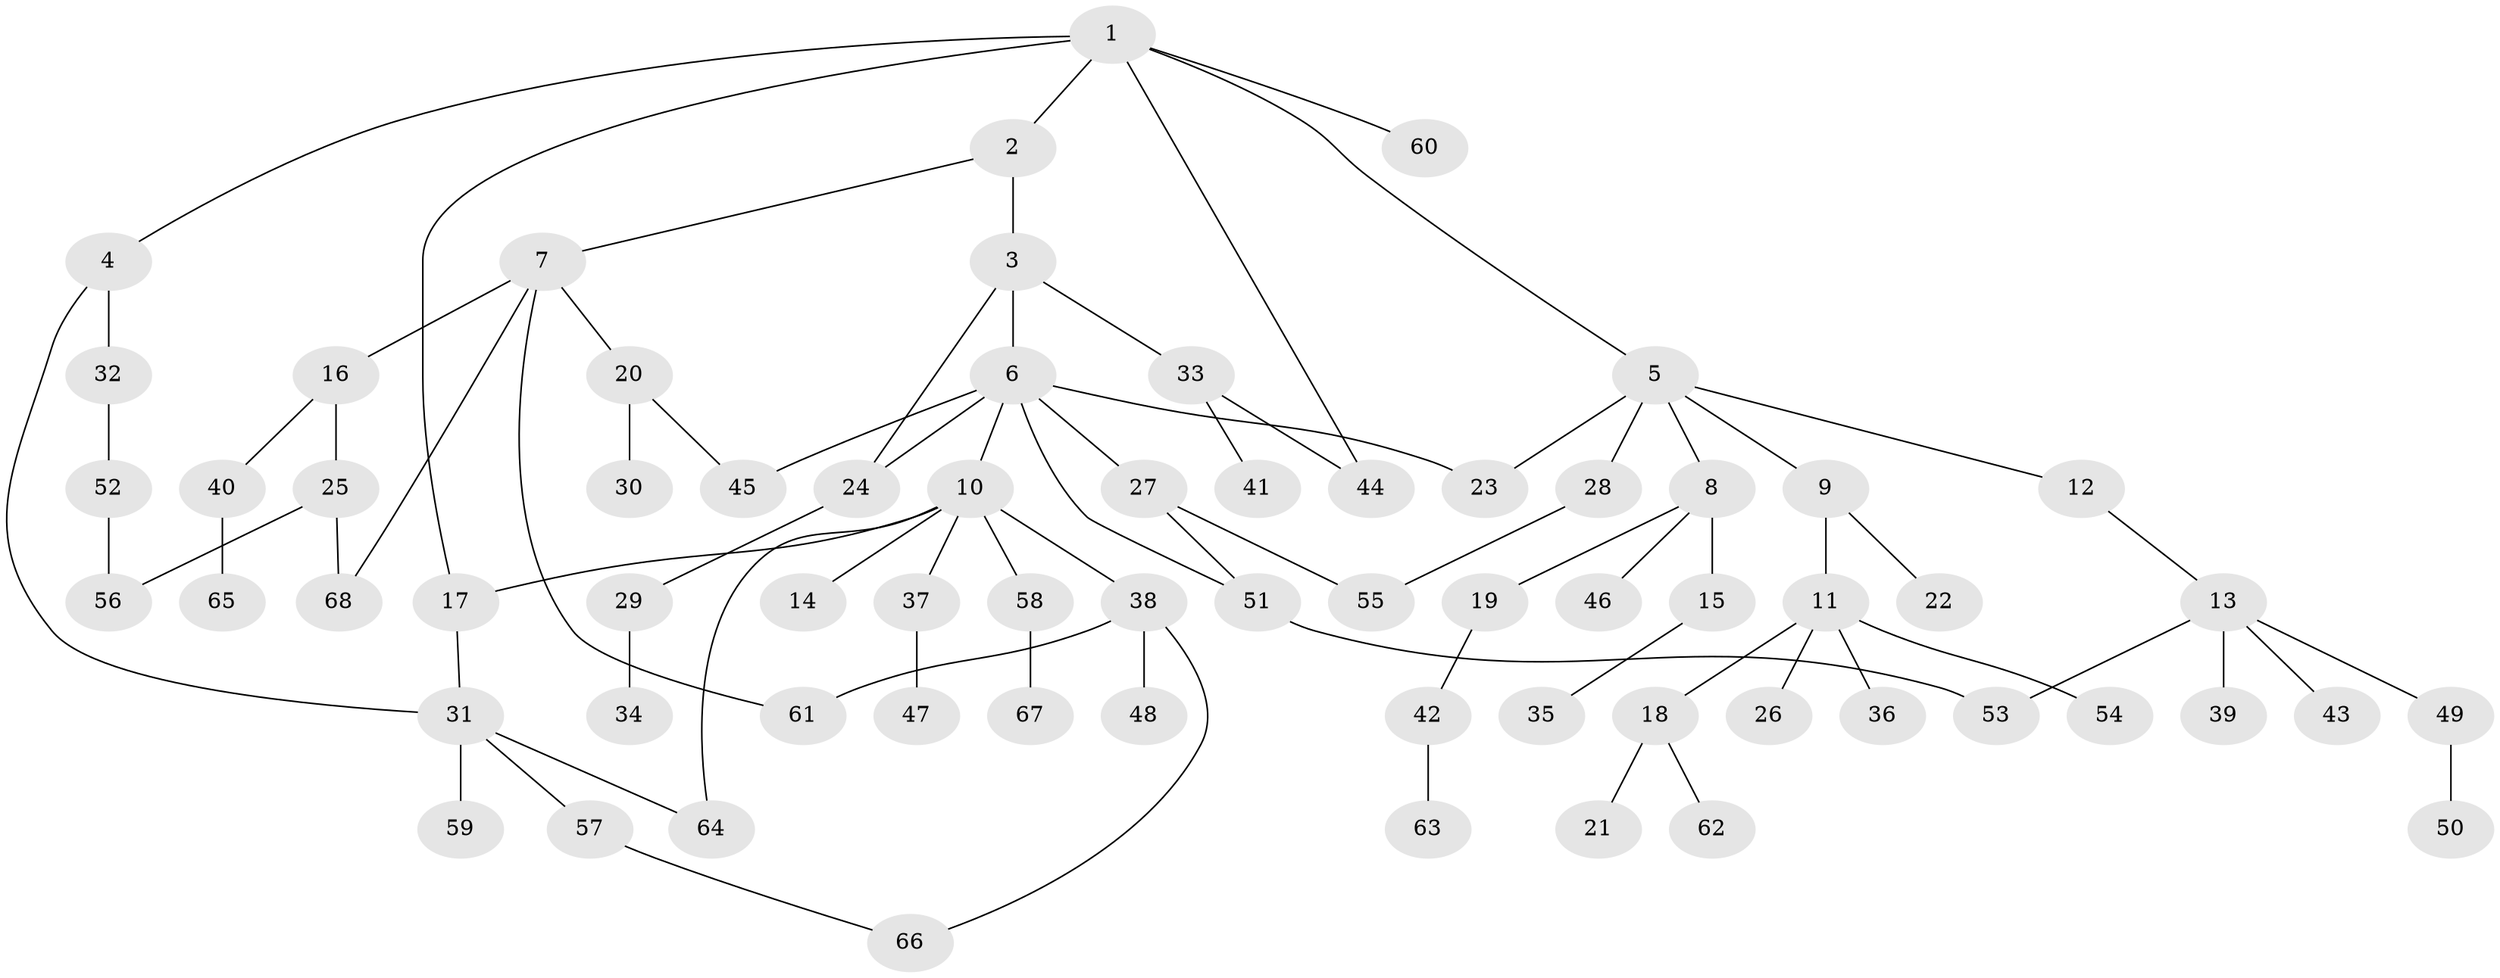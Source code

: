 // coarse degree distribution, {6: 0.07317073170731707, 3: 0.21951219512195122, 2: 0.24390243902439024, 4: 0.0975609756097561, 1: 0.3170731707317073, 5: 0.04878048780487805}
// Generated by graph-tools (version 1.1) at 2025/36/03/04/25 23:36:08]
// undirected, 68 vertices, 81 edges
graph export_dot {
  node [color=gray90,style=filled];
  1;
  2;
  3;
  4;
  5;
  6;
  7;
  8;
  9;
  10;
  11;
  12;
  13;
  14;
  15;
  16;
  17;
  18;
  19;
  20;
  21;
  22;
  23;
  24;
  25;
  26;
  27;
  28;
  29;
  30;
  31;
  32;
  33;
  34;
  35;
  36;
  37;
  38;
  39;
  40;
  41;
  42;
  43;
  44;
  45;
  46;
  47;
  48;
  49;
  50;
  51;
  52;
  53;
  54;
  55;
  56;
  57;
  58;
  59;
  60;
  61;
  62;
  63;
  64;
  65;
  66;
  67;
  68;
  1 -- 2;
  1 -- 4;
  1 -- 5;
  1 -- 17;
  1 -- 60;
  1 -- 44;
  2 -- 3;
  2 -- 7;
  3 -- 6;
  3 -- 33;
  3 -- 24;
  4 -- 31;
  4 -- 32;
  5 -- 8;
  5 -- 9;
  5 -- 12;
  5 -- 23;
  5 -- 28;
  6 -- 10;
  6 -- 24;
  6 -- 27;
  6 -- 51;
  6 -- 23;
  6 -- 45;
  7 -- 16;
  7 -- 20;
  7 -- 61;
  7 -- 68;
  8 -- 15;
  8 -- 19;
  8 -- 46;
  9 -- 11;
  9 -- 22;
  10 -- 14;
  10 -- 37;
  10 -- 38;
  10 -- 58;
  10 -- 64;
  10 -- 17;
  11 -- 18;
  11 -- 26;
  11 -- 36;
  11 -- 54;
  12 -- 13;
  13 -- 39;
  13 -- 43;
  13 -- 49;
  13 -- 53;
  15 -- 35;
  16 -- 25;
  16 -- 40;
  17 -- 31;
  18 -- 21;
  18 -- 62;
  19 -- 42;
  20 -- 30;
  20 -- 45;
  24 -- 29;
  25 -- 56;
  25 -- 68;
  27 -- 55;
  27 -- 51;
  28 -- 55;
  29 -- 34;
  31 -- 57;
  31 -- 59;
  31 -- 64;
  32 -- 52;
  33 -- 41;
  33 -- 44;
  37 -- 47;
  38 -- 48;
  38 -- 61;
  38 -- 66;
  40 -- 65;
  42 -- 63;
  49 -- 50;
  51 -- 53;
  52 -- 56;
  57 -- 66;
  58 -- 67;
}

